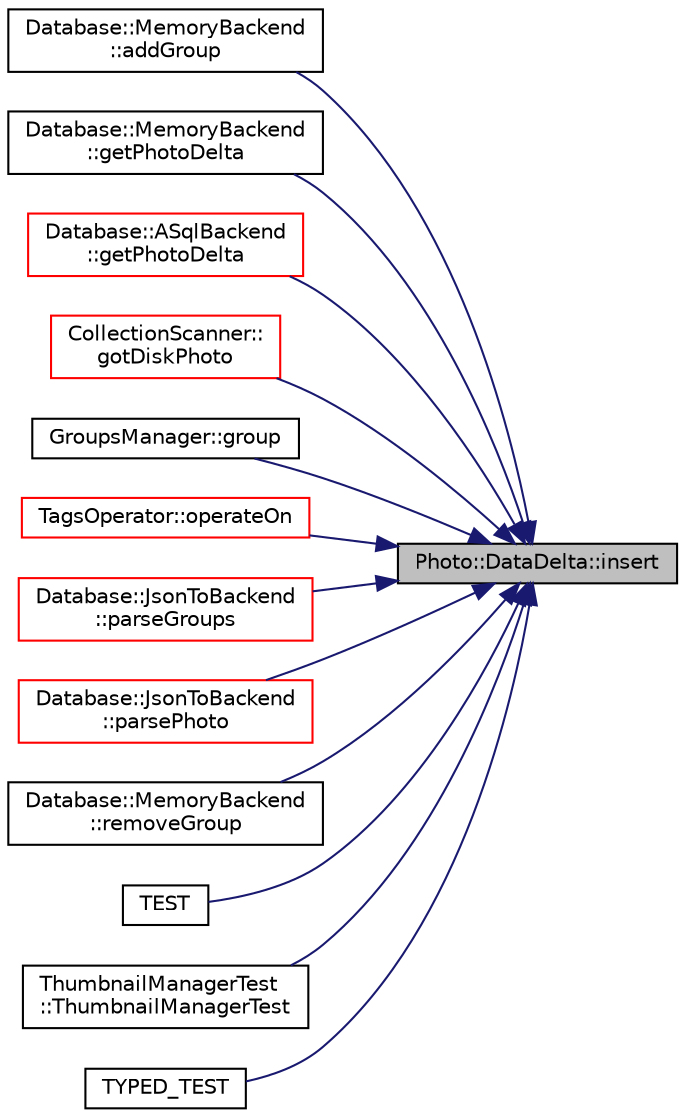 digraph "Photo::DataDelta::insert"
{
 // LATEX_PDF_SIZE
  edge [fontname="Helvetica",fontsize="10",labelfontname="Helvetica",labelfontsize="10"];
  node [fontname="Helvetica",fontsize="10",shape=record];
  rankdir="RL";
  Node1 [label="Photo::DataDelta::insert",height=0.2,width=0.4,color="black", fillcolor="grey75", style="filled", fontcolor="black",tooltip=" "];
  Node1 -> Node2 [dir="back",color="midnightblue",fontsize="10",style="solid",fontname="Helvetica"];
  Node2 [label="Database::MemoryBackend\l::addGroup",height=0.2,width=0.4,color="black", fillcolor="white", style="filled",URL="$class_database_1_1_memory_backend.html#a12c76b50f0bf8a45045d37b3469b2470",tooltip=" "];
  Node1 -> Node3 [dir="back",color="midnightblue",fontsize="10",style="solid",fontname="Helvetica"];
  Node3 [label="Database::MemoryBackend\l::getPhotoDelta",height=0.2,width=0.4,color="black", fillcolor="white", style="filled",URL="$class_database_1_1_memory_backend.html#ab37722297b03e09bee4eed0ce7e5cff8",tooltip=" "];
  Node1 -> Node4 [dir="back",color="midnightblue",fontsize="10",style="solid",fontname="Helvetica"];
  Node4 [label="Database::ASqlBackend\l::getPhotoDelta",height=0.2,width=0.4,color="red", fillcolor="white", style="filled",URL="$class_database_1_1_a_sql_backend.html#a8e8f34e5b5f23ed598c300c572765ff7",tooltip=" "];
  Node1 -> Node11 [dir="back",color="midnightblue",fontsize="10",style="solid",fontname="Helvetica"];
  Node11 [label="CollectionScanner::\lgotDiskPhoto",height=0.2,width=0.4,color="red", fillcolor="white", style="filled",URL="$class_collection_scanner.html#ab0b44dadf7d37b2eab5472d9813297c9",tooltip=" "];
  Node1 -> Node13 [dir="back",color="midnightblue",fontsize="10",style="solid",fontname="Helvetica"];
  Node13 [label="GroupsManager::group",height=0.2,width=0.4,color="black", fillcolor="white", style="filled",URL="$namespace_groups_manager.html#a36d06be40255e8a0134e20f37a9da47b",tooltip=" "];
  Node1 -> Node14 [dir="back",color="midnightblue",fontsize="10",style="solid",fontname="Helvetica"];
  Node14 [label="TagsOperator::operateOn",height=0.2,width=0.4,color="red", fillcolor="white", style="filled",URL="$class_tags_operator.html#a3505aedf264957cde44a34b73314b311",tooltip=" "];
  Node1 -> Node18 [dir="back",color="midnightblue",fontsize="10",style="solid",fontname="Helvetica"];
  Node18 [label="Database::JsonToBackend\l::parseGroups",height=0.2,width=0.4,color="red", fillcolor="white", style="filled",URL="$class_database_1_1_json_to_backend.html#a75985a468b427340d7ee01267c32fe86",tooltip=" "];
  Node1 -> Node20 [dir="back",color="midnightblue",fontsize="10",style="solid",fontname="Helvetica"];
  Node20 [label="Database::JsonToBackend\l::parsePhoto",height=0.2,width=0.4,color="red", fillcolor="white", style="filled",URL="$class_database_1_1_json_to_backend.html#a312265e80dffd02c61315a8f265e4067",tooltip=" "];
  Node1 -> Node22 [dir="back",color="midnightblue",fontsize="10",style="solid",fontname="Helvetica"];
  Node22 [label="Database::MemoryBackend\l::removeGroup",height=0.2,width=0.4,color="black", fillcolor="white", style="filled",URL="$class_database_1_1_memory_backend.html#ab5f22fc2d7d4f85f6e133e5a88e82ef9",tooltip=" "];
  Node1 -> Node23 [dir="back",color="midnightblue",fontsize="10",style="solid",fontname="Helvetica"];
  Node23 [label="TEST",height=0.2,width=0.4,color="black", fillcolor="white", style="filled",URL="$data__delta__tests_8cpp.html#a05a42cc2572de1ebf095ad0009785202",tooltip=" "];
  Node1 -> Node24 [dir="back",color="midnightblue",fontsize="10",style="solid",fontname="Helvetica"];
  Node24 [label="ThumbnailManagerTest\l::ThumbnailManagerTest",height=0.2,width=0.4,color="black", fillcolor="white", style="filled",URL="$class_thumbnail_manager_test.html#a9cd7e62565a5549ff6639af2b7817f95",tooltip=" "];
  Node1 -> Node25 [dir="back",color="midnightblue",fontsize="10",style="solid",fontname="Helvetica"];
  Node25 [label="TYPED_TEST",height=0.2,width=0.4,color="black", fillcolor="white", style="filled",URL="$filters__tests_8cpp.html#a42d546c3dcc1282f0d34d8f1d1811e0c",tooltip=" "];
}
